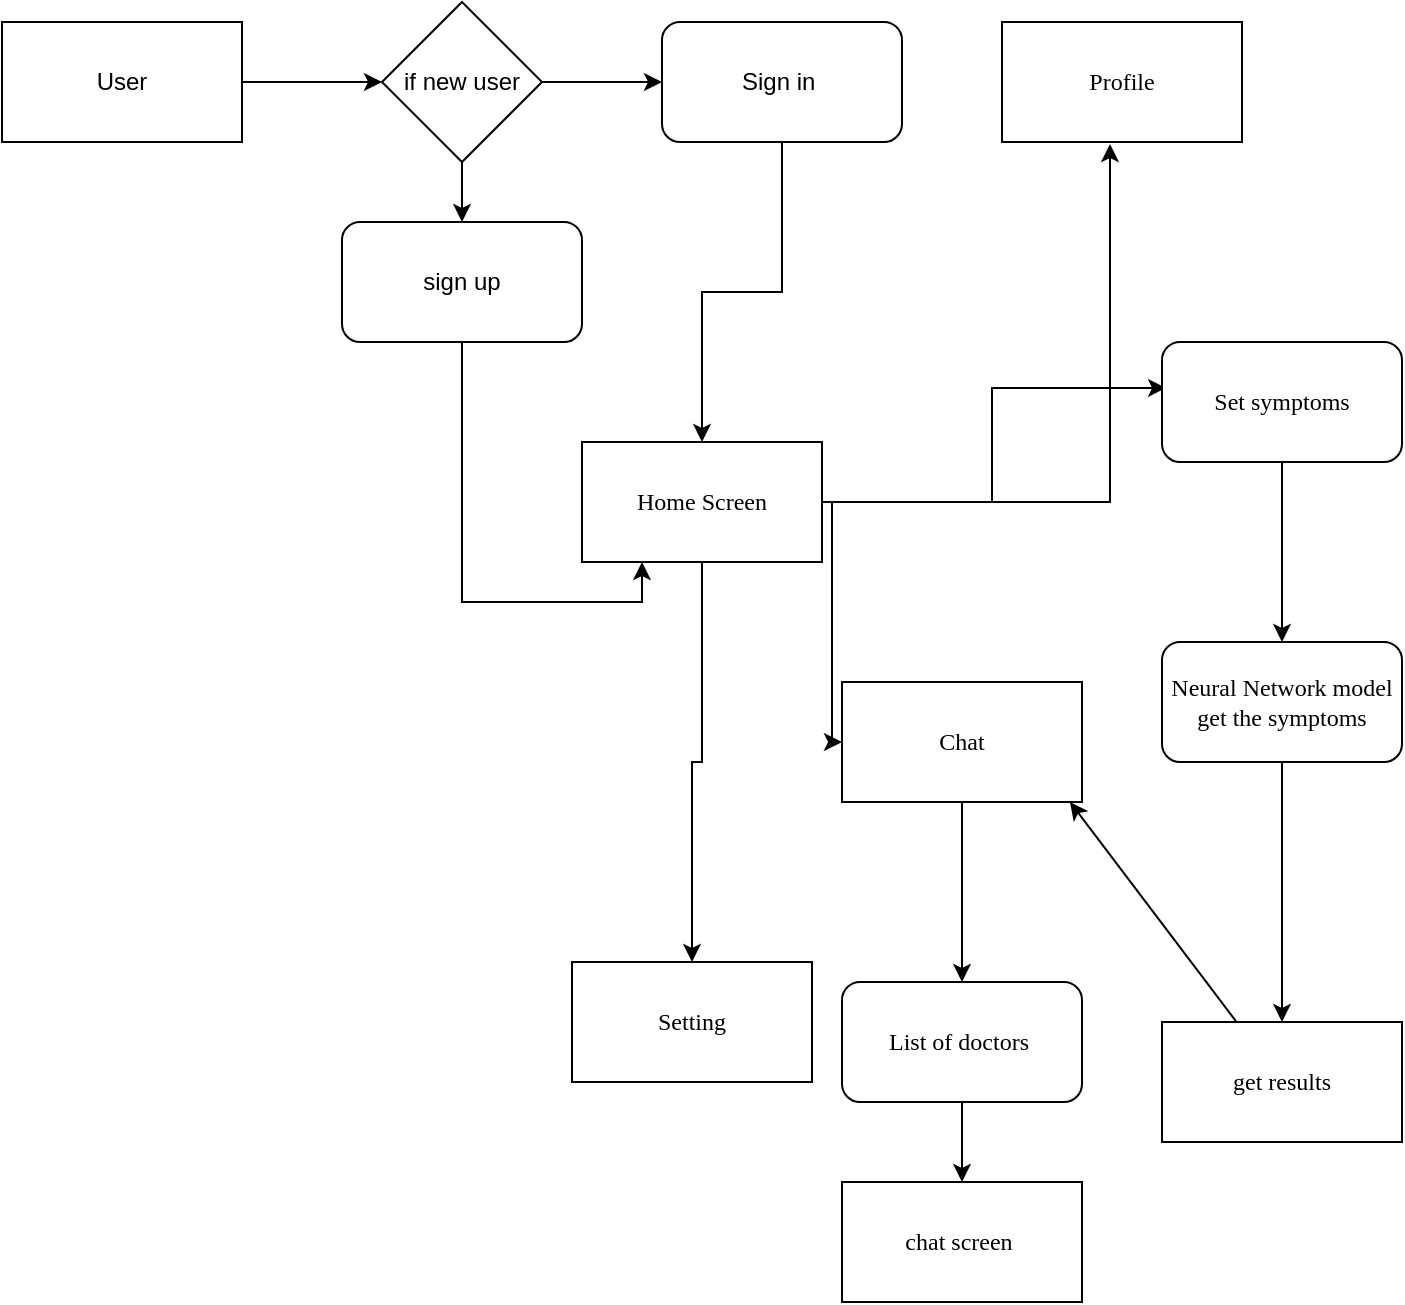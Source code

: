 <mxfile version="14.7.1" type="github">
  <diagram id="AT3qijiuyzobgq6-O0eg" name="Page-1">
    <mxGraphModel dx="1422" dy="762" grid="1" gridSize="10" guides="1" tooltips="1" connect="1" arrows="1" fold="1" page="1" pageScale="1" pageWidth="850" pageHeight="1100" math="0" shadow="0">
      <root>
        <mxCell id="0" />
        <mxCell id="1" parent="0" />
        <mxCell id="F-e8lvgxnTs-cSh6GBIW-7" style="edgeStyle=orthogonalEdgeStyle;rounded=0;orthogonalLoop=1;jettySize=auto;html=1;" edge="1" parent="1" source="F-e8lvgxnTs-cSh6GBIW-1" target="F-e8lvgxnTs-cSh6GBIW-4">
          <mxGeometry relative="1" as="geometry">
            <mxPoint x="250" y="30" as="targetPoint" />
          </mxGeometry>
        </mxCell>
        <mxCell id="F-e8lvgxnTs-cSh6GBIW-1" value="User" style="rounded=0;whiteSpace=wrap;html=1;" vertex="1" parent="1">
          <mxGeometry x="20" y="10" width="120" height="60" as="geometry" />
        </mxCell>
        <mxCell id="F-e8lvgxnTs-cSh6GBIW-11" style="edgeStyle=orthogonalEdgeStyle;rounded=0;orthogonalLoop=1;jettySize=auto;html=1;fontFamily=Times New Roman;" edge="1" parent="1" source="F-e8lvgxnTs-cSh6GBIW-2" target="F-e8lvgxnTs-cSh6GBIW-10">
          <mxGeometry relative="1" as="geometry" />
        </mxCell>
        <mxCell id="F-e8lvgxnTs-cSh6GBIW-2" value="Sign in&amp;nbsp;" style="rounded=1;whiteSpace=wrap;html=1;" vertex="1" parent="1">
          <mxGeometry x="350" y="10" width="120" height="60" as="geometry" />
        </mxCell>
        <mxCell id="F-e8lvgxnTs-cSh6GBIW-12" style="edgeStyle=orthogonalEdgeStyle;rounded=0;orthogonalLoop=1;jettySize=auto;html=1;entryX=0.25;entryY=1;entryDx=0;entryDy=0;fontFamily=Times New Roman;" edge="1" parent="1" source="F-e8lvgxnTs-cSh6GBIW-3" target="F-e8lvgxnTs-cSh6GBIW-10">
          <mxGeometry relative="1" as="geometry" />
        </mxCell>
        <mxCell id="F-e8lvgxnTs-cSh6GBIW-3" value="sign up" style="rounded=1;whiteSpace=wrap;html=1;" vertex="1" parent="1">
          <mxGeometry x="190" y="110" width="120" height="60" as="geometry" />
        </mxCell>
        <mxCell id="F-e8lvgxnTs-cSh6GBIW-8" style="edgeStyle=orthogonalEdgeStyle;rounded=0;orthogonalLoop=1;jettySize=auto;html=1;fontFamily=Times New Roman;" edge="1" parent="1" source="F-e8lvgxnTs-cSh6GBIW-4" target="F-e8lvgxnTs-cSh6GBIW-2">
          <mxGeometry relative="1" as="geometry" />
        </mxCell>
        <mxCell id="F-e8lvgxnTs-cSh6GBIW-9" value="" style="edgeStyle=orthogonalEdgeStyle;rounded=0;orthogonalLoop=1;jettySize=auto;html=1;" edge="1" parent="1" source="F-e8lvgxnTs-cSh6GBIW-4" target="F-e8lvgxnTs-cSh6GBIW-3">
          <mxGeometry relative="1" as="geometry" />
        </mxCell>
        <mxCell id="F-e8lvgxnTs-cSh6GBIW-4" value="if new user" style="rhombus;whiteSpace=wrap;html=1;" vertex="1" parent="1">
          <mxGeometry x="210" width="80" height="80" as="geometry" />
        </mxCell>
        <mxCell id="F-e8lvgxnTs-cSh6GBIW-14" style="edgeStyle=orthogonalEdgeStyle;rounded=0;orthogonalLoop=1;jettySize=auto;html=1;entryX=0.017;entryY=0.383;entryDx=0;entryDy=0;fontFamily=Times New Roman;entryPerimeter=0;" edge="1" parent="1" source="F-e8lvgxnTs-cSh6GBIW-10" target="F-e8lvgxnTs-cSh6GBIW-15">
          <mxGeometry relative="1" as="geometry">
            <mxPoint x="610" y="140" as="targetPoint" />
          </mxGeometry>
        </mxCell>
        <mxCell id="F-e8lvgxnTs-cSh6GBIW-17" style="edgeStyle=orthogonalEdgeStyle;rounded=0;orthogonalLoop=1;jettySize=auto;html=1;fontFamily=Times New Roman;entryX=0.45;entryY=1.017;entryDx=0;entryDy=0;entryPerimeter=0;" edge="1" parent="1" source="F-e8lvgxnTs-cSh6GBIW-10" target="F-e8lvgxnTs-cSh6GBIW-16">
          <mxGeometry relative="1" as="geometry">
            <mxPoint x="570" y="80" as="targetPoint" />
          </mxGeometry>
        </mxCell>
        <mxCell id="F-e8lvgxnTs-cSh6GBIW-19" style="edgeStyle=orthogonalEdgeStyle;rounded=0;orthogonalLoop=1;jettySize=auto;html=1;fontFamily=Times New Roman;" edge="1" parent="1" source="F-e8lvgxnTs-cSh6GBIW-10" target="F-e8lvgxnTs-cSh6GBIW-18">
          <mxGeometry relative="1" as="geometry" />
        </mxCell>
        <mxCell id="F-e8lvgxnTs-cSh6GBIW-21" style="edgeStyle=elbowEdgeStyle;rounded=0;orthogonalLoop=1;jettySize=auto;html=1;fontFamily=Times New Roman;strokeColor=none;" edge="1" parent="1" source="F-e8lvgxnTs-cSh6GBIW-10" target="F-e8lvgxnTs-cSh6GBIW-20">
          <mxGeometry relative="1" as="geometry" />
        </mxCell>
        <mxCell id="F-e8lvgxnTs-cSh6GBIW-23" style="edgeStyle=elbowEdgeStyle;rounded=0;orthogonalLoop=1;jettySize=auto;html=1;fontFamily=Times New Roman;" edge="1" parent="1" source="F-e8lvgxnTs-cSh6GBIW-10" target="F-e8lvgxnTs-cSh6GBIW-20">
          <mxGeometry relative="1" as="geometry" />
        </mxCell>
        <mxCell id="F-e8lvgxnTs-cSh6GBIW-10" value="Home Screen" style="rounded=0;whiteSpace=wrap;html=1;fontFamily=Times New Roman;" vertex="1" parent="1">
          <mxGeometry x="310" y="220" width="120" height="60" as="geometry" />
        </mxCell>
        <mxCell id="F-e8lvgxnTs-cSh6GBIW-28" style="rounded=0;orthogonalLoop=1;jettySize=auto;html=1;fontFamily=Times New Roman;entryX=0.5;entryY=0;entryDx=0;entryDy=0;" edge="1" parent="1" source="F-e8lvgxnTs-cSh6GBIW-15" target="F-e8lvgxnTs-cSh6GBIW-24">
          <mxGeometry relative="1" as="geometry">
            <mxPoint x="790" y="270" as="targetPoint" />
          </mxGeometry>
        </mxCell>
        <mxCell id="F-e8lvgxnTs-cSh6GBIW-15" value="Set symptoms" style="rounded=1;whiteSpace=wrap;html=1;fontFamily=Times New Roman;" vertex="1" parent="1">
          <mxGeometry x="600" y="170" width="120" height="60" as="geometry" />
        </mxCell>
        <mxCell id="F-e8lvgxnTs-cSh6GBIW-16" value="Profile" style="rounded=0;whiteSpace=wrap;html=1;fontFamily=Times New Roman;" vertex="1" parent="1">
          <mxGeometry x="520" y="10" width="120" height="60" as="geometry" />
        </mxCell>
        <mxCell id="F-e8lvgxnTs-cSh6GBIW-18" value="Setting" style="rounded=0;whiteSpace=wrap;html=1;fontFamily=Times New Roman;" vertex="1" parent="1">
          <mxGeometry x="305" y="480" width="120" height="60" as="geometry" />
        </mxCell>
        <mxCell id="F-e8lvgxnTs-cSh6GBIW-33" style="edgeStyle=none;rounded=0;orthogonalLoop=1;jettySize=auto;html=1;fontFamily=Times New Roman;" edge="1" parent="1" source="F-e8lvgxnTs-cSh6GBIW-20" target="F-e8lvgxnTs-cSh6GBIW-32">
          <mxGeometry relative="1" as="geometry" />
        </mxCell>
        <mxCell id="F-e8lvgxnTs-cSh6GBIW-20" value="Chat" style="rounded=0;whiteSpace=wrap;html=1;fontFamily=Times New Roman;" vertex="1" parent="1">
          <mxGeometry x="440" y="340" width="120" height="60" as="geometry" />
        </mxCell>
        <mxCell id="F-e8lvgxnTs-cSh6GBIW-30" style="edgeStyle=none;rounded=0;orthogonalLoop=1;jettySize=auto;html=1;entryX=0.5;entryY=0;entryDx=0;entryDy=0;fontFamily=Times New Roman;" edge="1" parent="1" source="F-e8lvgxnTs-cSh6GBIW-24" target="F-e8lvgxnTs-cSh6GBIW-29">
          <mxGeometry relative="1" as="geometry" />
        </mxCell>
        <mxCell id="F-e8lvgxnTs-cSh6GBIW-24" value="Neural Network model&lt;br&gt;get the symptoms" style="rounded=1;whiteSpace=wrap;html=1;fontFamily=Times New Roman;" vertex="1" parent="1">
          <mxGeometry x="600" y="320" width="120" height="60" as="geometry" />
        </mxCell>
        <mxCell id="F-e8lvgxnTs-cSh6GBIW-31" style="edgeStyle=none;rounded=0;orthogonalLoop=1;jettySize=auto;html=1;entryX=0.95;entryY=1;entryDx=0;entryDy=0;entryPerimeter=0;fontFamily=Times New Roman;" edge="1" parent="1" source="F-e8lvgxnTs-cSh6GBIW-29" target="F-e8lvgxnTs-cSh6GBIW-20">
          <mxGeometry relative="1" as="geometry" />
        </mxCell>
        <mxCell id="F-e8lvgxnTs-cSh6GBIW-29" value="get results" style="rounded=0;whiteSpace=wrap;html=1;fontFamily=Times New Roman;" vertex="1" parent="1">
          <mxGeometry x="600" y="510" width="120" height="60" as="geometry" />
        </mxCell>
        <mxCell id="F-e8lvgxnTs-cSh6GBIW-36" style="edgeStyle=none;rounded=0;orthogonalLoop=1;jettySize=auto;html=1;entryX=0.5;entryY=0;entryDx=0;entryDy=0;fontFamily=Times New Roman;" edge="1" parent="1" source="F-e8lvgxnTs-cSh6GBIW-32" target="F-e8lvgxnTs-cSh6GBIW-34">
          <mxGeometry relative="1" as="geometry" />
        </mxCell>
        <mxCell id="F-e8lvgxnTs-cSh6GBIW-32" value="List of doctors&amp;nbsp;" style="rounded=1;whiteSpace=wrap;html=1;fontFamily=Times New Roman;" vertex="1" parent="1">
          <mxGeometry x="440" y="490" width="120" height="60" as="geometry" />
        </mxCell>
        <mxCell id="F-e8lvgxnTs-cSh6GBIW-34" value="chat screen&amp;nbsp;" style="rounded=0;whiteSpace=wrap;html=1;fontFamily=Times New Roman;" vertex="1" parent="1">
          <mxGeometry x="440" y="590" width="120" height="60" as="geometry" />
        </mxCell>
      </root>
    </mxGraphModel>
  </diagram>
</mxfile>
